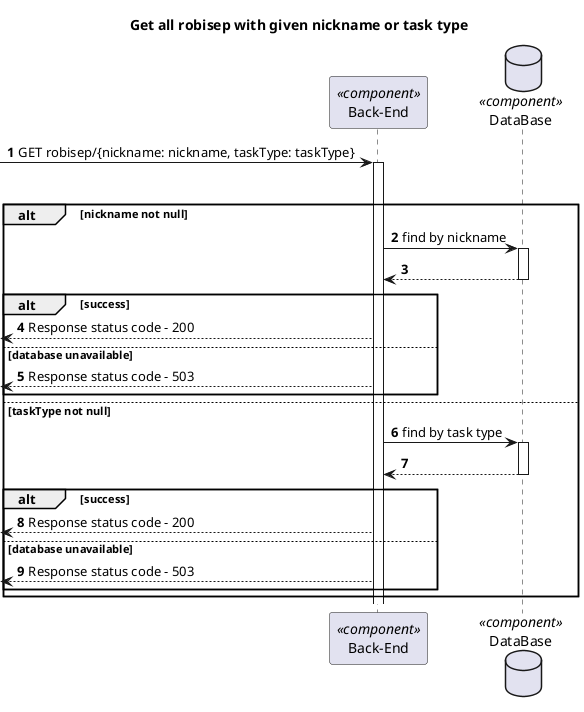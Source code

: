 @startuml Process View - Level 3

autonumber
skinparam packageStyle rect

title Get all robisep with given nickname or task type

participant "Back-End" as BE <<component>>
database "DataBase" as DB <<component>>

-> BE: GET robisep/{nickname: nickname, taskType: taskType}

alt user autothorized


'Find by nickname'

alt nickname not null

activate BE

BE -> DB: find by nickname

activate DB

DB --> BE:

deactivate DB

alt success

  <-- BE: Response status code - 200

else database unavailable

  <-- BE: Response status code - 503

end



'Find by task type'

else taskType not null



activate BE

BE -> DB: find by task type

activate DB

DB --> BE:

deactivate DB

alt success

  <-- BE: Response status code - 200

else database unavailable

    <-- BE: Response status code - 503

end

end

@enduml